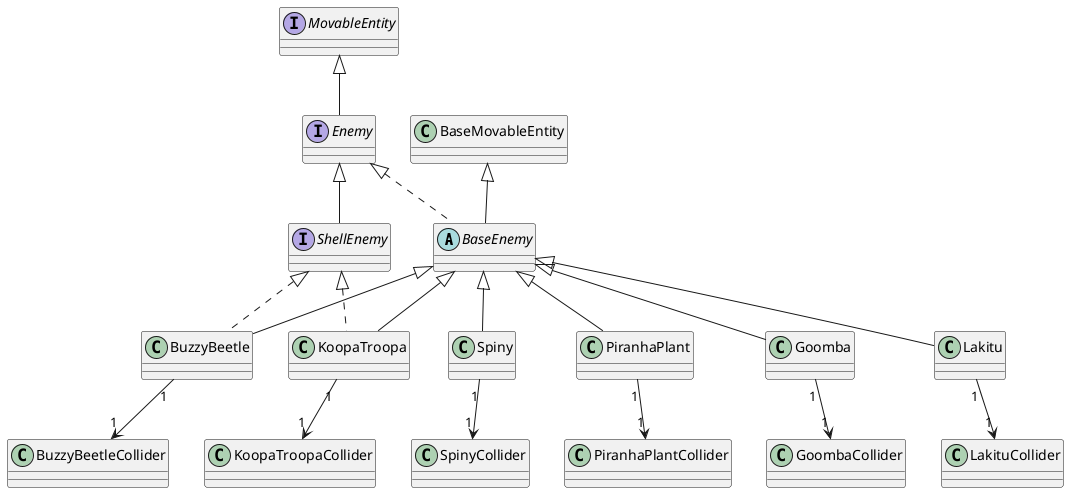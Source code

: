 @startuml Enemies

abstract BaseEnemy

interface Enemy
interface MovableEntity
interface ShellEnemy

Enemy -u-|> MovableEntity

BaseEnemy .u.|> Enemy
BaseEnemy -u-|> BaseMovableEntity

Goomba -u-|> BaseEnemy
Goomba "1" --> "1" GoombaCollider

ShellEnemy -u-|> Enemy

KoopaTroopa .u.|> ShellEnemy
KoopaTroopa -u-|> BaseEnemy
KoopaTroopa "1" --> "1" KoopaTroopaCollider

BuzzyBeetle .u.|> ShellEnemy
BuzzyBeetle -u-|> BaseEnemy
BuzzyBeetle "1" --> "1" BuzzyBeetleCollider

Lakitu -u-|> BaseEnemy
Lakitu "1" --> "1" LakituCollider

Spiny -u-|> BaseEnemy
Spiny "1" --> "1" SpinyCollider

PiranhaPlant -u-|> BaseEnemy
PiranhaPlant "1" --> "1" PiranhaPlantCollider

@enduml